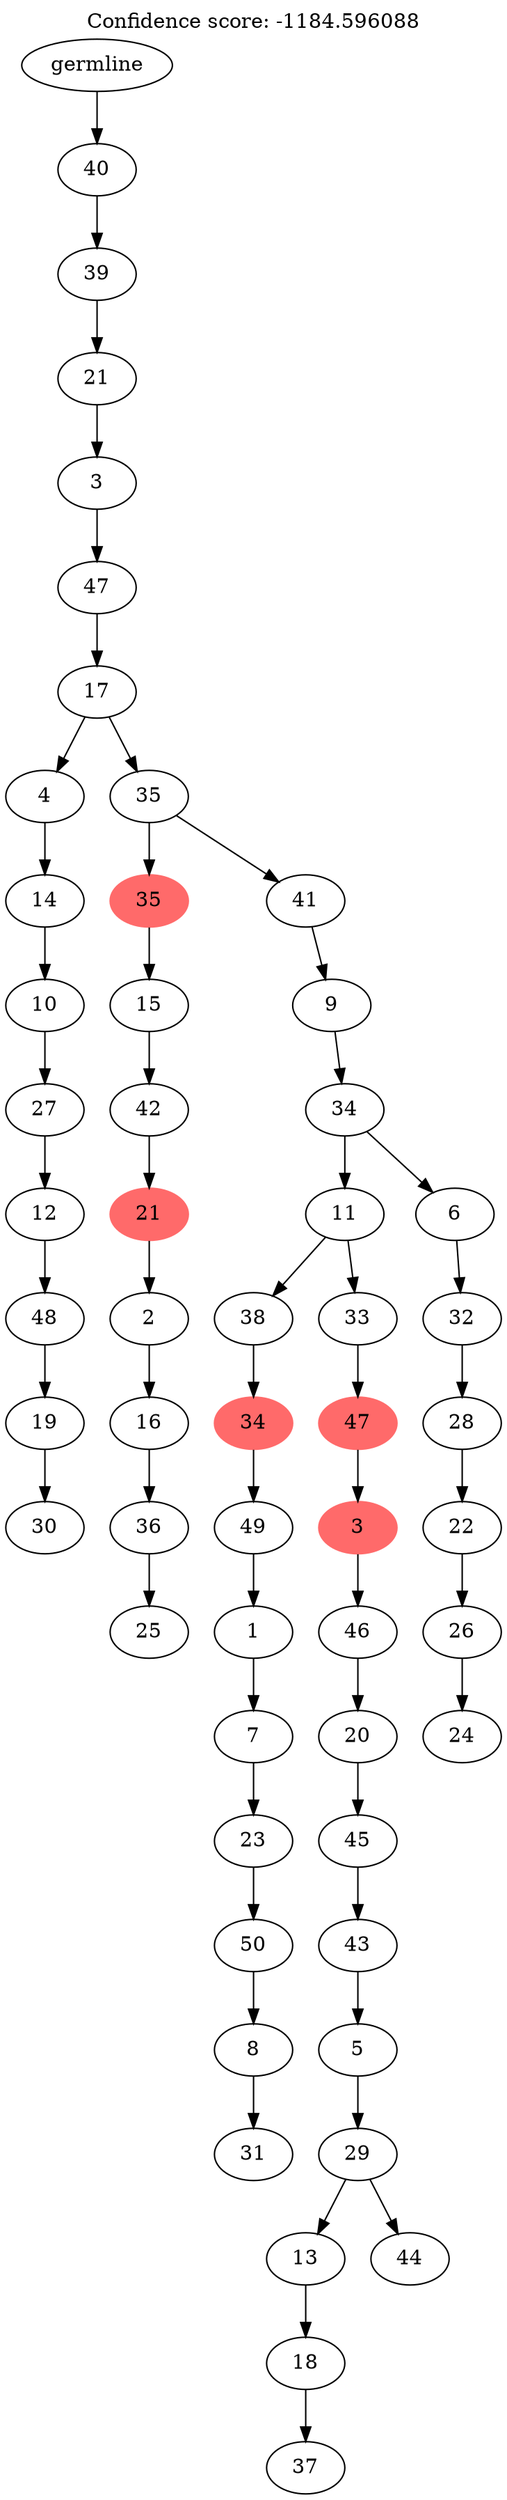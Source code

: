 digraph g {
	"54" -> "55";
	"55" [label="30"];
	"53" -> "54";
	"54" [label="19"];
	"52" -> "53";
	"53" [label="48"];
	"51" -> "52";
	"52" [label="12"];
	"50" -> "51";
	"51" [label="27"];
	"49" -> "50";
	"50" [label="10"];
	"48" -> "49";
	"49" [label="14"];
	"46" -> "47";
	"47" [label="25"];
	"45" -> "46";
	"46" [label="36"];
	"44" -> "45";
	"45" [label="16"];
	"43" -> "44";
	"44" [label="2"];
	"42" -> "43";
	"43" [color=indianred1, style=filled, label="21"];
	"41" -> "42";
	"42" [label="42"];
	"40" -> "41";
	"41" [label="15"];
	"38" -> "39";
	"39" [label="31"];
	"37" -> "38";
	"38" [label="8"];
	"36" -> "37";
	"37" [label="50"];
	"35" -> "36";
	"36" [label="23"];
	"34" -> "35";
	"35" [label="7"];
	"33" -> "34";
	"34" [label="1"];
	"32" -> "33";
	"33" [label="49"];
	"31" -> "32";
	"32" [color=indianred1, style=filled, label="34"];
	"28" -> "29";
	"29" [label="37"];
	"27" -> "28";
	"28" [label="18"];
	"26" -> "27";
	"27" [label="13"];
	"26" -> "30";
	"30" [label="44"];
	"25" -> "26";
	"26" [label="29"];
	"24" -> "25";
	"25" [label="5"];
	"23" -> "24";
	"24" [label="43"];
	"22" -> "23";
	"23" [label="45"];
	"21" -> "22";
	"22" [label="20"];
	"20" -> "21";
	"21" [label="46"];
	"19" -> "20";
	"20" [color=indianred1, style=filled, label="3"];
	"18" -> "19";
	"19" [color=indianred1, style=filled, label="47"];
	"17" -> "18";
	"18" [label="33"];
	"17" -> "31";
	"31" [label="38"];
	"15" -> "16";
	"16" [label="24"];
	"14" -> "15";
	"15" [label="26"];
	"13" -> "14";
	"14" [label="22"];
	"12" -> "13";
	"13" [label="28"];
	"11" -> "12";
	"12" [label="32"];
	"10" -> "11";
	"11" [label="6"];
	"10" -> "17";
	"17" [label="11"];
	"9" -> "10";
	"10" [label="34"];
	"8" -> "9";
	"9" [label="9"];
	"7" -> "8";
	"8" [label="41"];
	"7" -> "40";
	"40" [color=indianred1, style=filled, label="35"];
	"6" -> "7";
	"7" [label="35"];
	"6" -> "48";
	"48" [label="4"];
	"5" -> "6";
	"6" [label="17"];
	"4" -> "5";
	"5" [label="47"];
	"3" -> "4";
	"4" [label="3"];
	"2" -> "3";
	"3" [label="21"];
	"1" -> "2";
	"2" [label="39"];
	"0" -> "1";
	"1" [label="40"];
	"0" [label="germline"];
	labelloc="t";
	label="Confidence score: -1184.596088";
}
